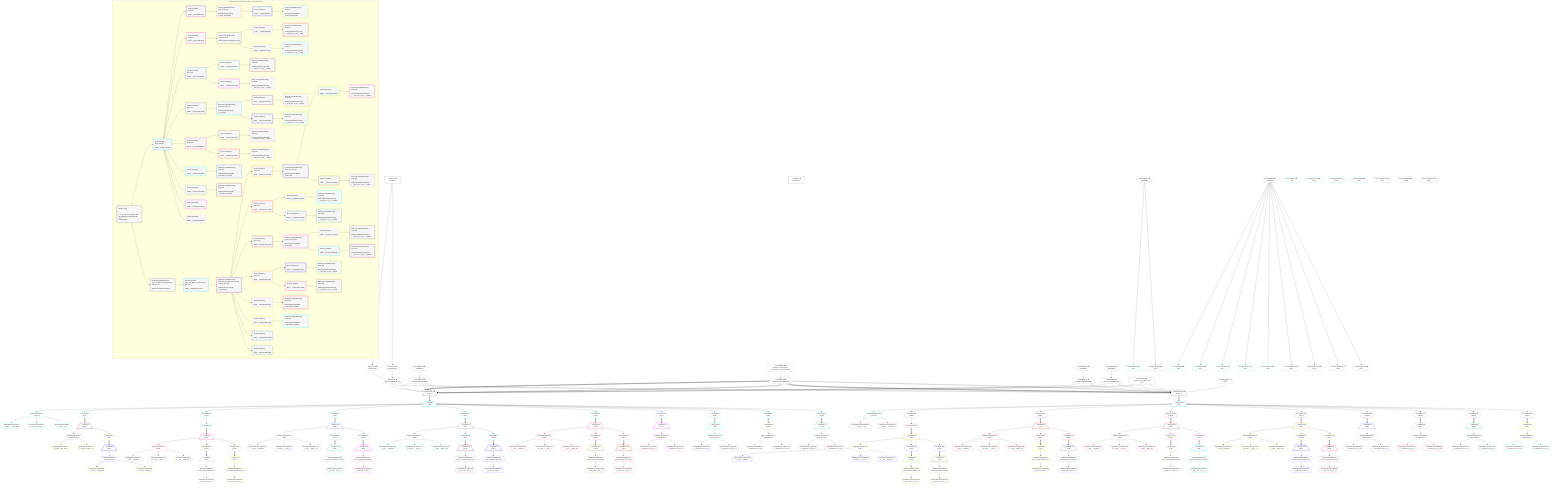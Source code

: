 %%{init: {'themeVariables': { 'fontSize': '12px'}}}%%
graph TD
    classDef path fill:#eee,stroke:#000,color:#000
    classDef plan fill:#fff,stroke-width:1px,color:#000
    classDef itemplan fill:#fff,stroke-width:2px,color:#000
    classDef unbatchedplan fill:#dff,stroke-width:1px,color:#000
    classDef sideeffectplan fill:#fcc,stroke-width:2px,color:#000
    classDef bucket fill:#f6f6f6,color:#000,stroke-width:2px,text-align:left


    %% plan dependencies
    PgSelect10[["PgSelect[10∈0] ➊<br />ᐸpersonᐳ"]]:::plan
    Object13{{"Object[13∈0] ➊<br />ᐸ{pgSettings,withPgClient}ᐳ"}}:::plan
    Lambda549{{"Lambda[549∈0] ➊<br />ᐸcalculateLimitAndOffsetSQLᐳ"}}:::plan
    Lambda558{{"Lambda[558∈0] ➊<br />ᐸcalculateLimitAndOffsetSQLᐳ"}}:::plan
    Lambda585{{"Lambda[585∈0] ➊<br />ᐸcalculateLimitAndOffsetSQLᐳ"}}:::plan
    Lambda613{{"Lambda[613∈0] ➊<br />ᐸcalculateLimitAndOffsetSQLᐳ"}}:::plan
    Constant870{{"Constant[870∈0] ➊<br />ᐸ'Large bet on myself in round one.'ᐳ"}}:::plan
    Object13 & Lambda549 & Lambda558 & Lambda585 & Lambda613 & Constant870 & Lambda558 & Constant870 & Lambda558 & Lambda558 & Lambda558 & Lambda558 & Lambda558 & Lambda558 --> PgSelect10
    Access11{{"Access[11∈0] ➊<br />ᐸ2.pgSettingsᐳ"}}:::plan
    Access12{{"Access[12∈0] ➊<br />ᐸ2.withPgClientᐳ"}}:::plan
    Access11 & Access12 --> Object13
    __Value2["__Value[2∈0] ➊<br />ᐸcontextᐳ"]:::plan
    __Value2 --> Access11
    __Value2 --> Access12
    Constant881{{"Constant[881∈0] ➊<br />ᐸ[HIDDEN]ᐳ"}}:::plan
    Constant881 --> Lambda549
    Constant882{{"Constant[882∈0] ➊<br />ᐸ[Object: null prototype] {   cursorLower: null,   cursorUppeᐳ"}}:::plan
    Constant882 --> Lambda558
    Constant883{{"Constant[883∈0] ➊<br />ᐸ[HIDDEN]ᐳ"}}:::plan
    Constant883 --> Lambda585
    Constant884{{"Constant[884∈0] ➊<br />ᐸ[HIDDEN]ᐳ"}}:::plan
    Constant884 --> Lambda613
    __Value4["__Value[4∈0] ➊<br />ᐸrootValueᐳ"]:::plan
    Connection300{{"Connection[300∈0] ➊<br />ᐸ298ᐳ"}}:::plan
    Constant544{{"Constant[544∈0] ➊<br />ᐸ[HIDDEN]ᐳ"}}:::plan
    Constant581{{"Constant[581∈0] ➊<br />ᐸ[HIDDEN]ᐳ"}}:::plan
    __Item14[/"__Item[14∈1]<br />ᐸ10ᐳ"\]:::itemplan
    PgSelect10 ==> __Item14
    PgSelectSingle15{{"PgSelectSingle[15∈1]<br />ᐸpersonᐳ"}}:::plan
    __Item14 --> PgSelectSingle15
    PgClassExpression16{{"PgClassExpression[16∈1]<br />ᐸ__person__...full_name”ᐳ"}}:::plan
    PgSelectSingle15 --> PgClassExpression16
    PgClassExpression18{{"PgClassExpression[18∈1]<br />ᐸ”c”.”perso..._person__)ᐳ"}}:::plan
    PgSelectSingle15 --> PgClassExpression18
    Connection48{{"Connection[48∈1] ➊<br />ᐸ44ᐳ"}}:::plan
    Constant544 --> Connection48
    PgClassExpression55{{"PgClassExpression[55∈1]<br />ᐸ__person__.”id”ᐳ"}}:::plan
    PgSelectSingle15 --> PgClassExpression55
    Connection66{{"Connection[66∈1] ➊<br />ᐸ64ᐳ"}}:::plan
    Constant581 --> Connection66
    Connection86{{"Connection[86∈1] ➊<br />ᐸ82ᐳ"}}:::plan
    Constant544 --> Connection86
    Connection125{{"Connection[125∈1] ➊<br />ᐸ121ᐳ"}}:::plan
    Constant544 --> Connection125
    Connection177{{"Connection[177∈1] ➊<br />ᐸ173ᐳ"}}:::plan
    Constant544 --> Connection177
    Connection223{{"Connection[223∈1] ➊<br />ᐸ219ᐳ"}}:::plan
    Constant544 --> Connection223
    Access559{{"Access[559∈1]<br />ᐸ14.1ᐳ"}}:::plan
    __Item14 --> Access559
    Access586{{"Access[586∈1]<br />ᐸ14.3ᐳ"}}:::plan
    __Item14 --> Access586
    Reverse587{{"Reverse[587∈1]"}}:::plan
    Access586 --> Reverse587
    Access614{{"Access[614∈1]<br />ᐸ14.4ᐳ"}}:::plan
    __Item14 --> Access614
    Access641{{"Access[641∈1]<br />ᐸ14.5ᐳ"}}:::plan
    __Item14 --> Access641
    Access668{{"Access[668∈1]<br />ᐸ14.6ᐳ"}}:::plan
    __Item14 --> Access668
    Access677{{"Access[677∈1]<br />ᐸ14.7ᐳ"}}:::plan
    __Item14 --> Access677
    Access686{{"Access[686∈1]<br />ᐸ14.8ᐳ"}}:::plan
    __Item14 --> Access686
    Access695{{"Access[695∈1]<br />ᐸ14.9ᐳ"}}:::plan
    __Item14 --> Access695
    Access704{{"Access[704∈1]<br />ᐸ14.10ᐳ"}}:::plan
    __Item14 --> Access704
    Connection30{{"Connection[30∈1] ➊<br />ᐸ26ᐳ"}}:::plan
    Connection157{{"Connection[157∈1] ➊<br />ᐸ155ᐳ"}}:::plan
    Connection248{{"Connection[248∈1] ➊<br />ᐸ246ᐳ"}}:::plan
    Connection264{{"Connection[264∈1] ➊<br />ᐸ262ᐳ"}}:::plan
    __Item32[/"__Item[32∈2]<br />ᐸ559ᐳ"\]:::itemplan
    Access559 ==> __Item32
    PgSelectSingle33{{"PgSelectSingle[33∈2]<br />ᐸperson_friendsᐳ"}}:::plan
    __Item32 --> PgSelectSingle33
    PgClassExpression34{{"PgClassExpression[34∈3]<br />ᐸ__person_f...full_name”ᐳ"}}:::plan
    PgSelectSingle33 --> PgClassExpression34
    PgClassExpression36{{"PgClassExpression[36∈3]<br />ᐸ”c”.”perso...friends__)ᐳ"}}:::plan
    PgSelectSingle33 --> PgClassExpression36
    Access550{{"Access[550∈3]<br />ᐸ32.1ᐳ"}}:::plan
    __Item32 --> Access550
    __Item50[/"__Item[50∈4]<br />ᐸ550ᐳ"\]:::itemplan
    Access550 ==> __Item50
    PgSelectSingle51{{"PgSelectSingle[51∈4]<br />ᐸperson_friendsᐳ"}}:::plan
    __Item50 --> PgSelectSingle51
    PgClassExpression52{{"PgClassExpression[52∈5]<br />ᐸ__person_f...full_name”ᐳ"}}:::plan
    PgSelectSingle51 --> PgClassExpression52
    PgClassExpression54{{"PgClassExpression[54∈5]<br />ᐸ”c”.”perso...friends__)ᐳ"}}:::plan
    PgSelectSingle51 --> PgClassExpression54
    __Item68[/"__Item[68∈6]<br />ᐸ587ᐳ"\]:::itemplan
    Reverse587 ==> __Item68
    PgSelectSingle69{{"PgSelectSingle[69∈6]<br />ᐸpostᐳ"}}:::plan
    __Item68 --> PgSelectSingle69
    PgClassExpression70{{"PgClassExpression[70∈7]<br />ᐸ__post__.”headline”ᐳ"}}:::plan
    PgSelectSingle69 --> PgClassExpression70
    PgClassExpression74{{"PgClassExpression[74∈7]<br />ᐸ”a”.”post_...(__post__)ᐳ"}}:::plan
    PgSelectSingle69 --> PgClassExpression74
    PgClassExpression75{{"PgClassExpression[75∈7]<br />ᐸ__post__.”author_id”ᐳ"}}:::plan
    PgSelectSingle69 --> PgClassExpression75
    Access568{{"Access[568∈7]<br />ᐸ68.1ᐳ"}}:::plan
    __Item68 --> Access568
    Access577{{"Access[577∈7]<br />ᐸ68.2ᐳ"}}:::plan
    __Item68 --> Access577
    __Item88[/"__Item[88∈8]<br />ᐸ568ᐳ"\]:::itemplan
    Access568 ==> __Item88
    PgSelectSingle89{{"PgSelectSingle[89∈8]<br />ᐸpost_computed_interval_setᐳ"}}:::plan
    __Item88 --> PgSelectSingle89
    PgClassExpression90{{"PgClassExpression[90∈8]<br />ᐸ__post_com...al_set__.vᐳ"}}:::plan
    PgSelectSingle89 --> PgClassExpression90
    __Item97[/"__Item[97∈10]<br />ᐸ577ᐳ"\]:::itemplan
    Access577 ==> __Item97
    PgSelectSingle98{{"PgSelectSingle[98∈10]<br />ᐸpost_computed_interval_setᐳ"}}:::plan
    __Item97 --> PgSelectSingle98
    PgClassExpression99{{"PgClassExpression[99∈10]<br />ᐸ__post_com...al_set__.vᐳ"}}:::plan
    PgSelectSingle98 --> PgClassExpression99
    __Item107[/"__Item[107∈12]<br />ᐸ614ᐳ"\]:::itemplan
    Access614 ==> __Item107
    PgSelectSingle108{{"PgSelectSingle[108∈12]<br />ᐸpostᐳ"}}:::plan
    __Item107 --> PgSelectSingle108
    PgClassExpression109{{"PgClassExpression[109∈12]<br />ᐸ__post__.”headline”ᐳ"}}:::plan
    PgSelectSingle108 --> PgClassExpression109
    PgClassExpression113{{"PgClassExpression[113∈12]<br />ᐸ”a”.”post_...(__post__)ᐳ"}}:::plan
    PgSelectSingle108 --> PgClassExpression113
    PgClassExpression114{{"PgClassExpression[114∈12]<br />ᐸ__post__.”author_id”ᐳ"}}:::plan
    PgSelectSingle108 --> PgClassExpression114
    Access596{{"Access[596∈12]<br />ᐸ107.1ᐳ"}}:::plan
    __Item107 --> Access596
    Access605{{"Access[605∈12]<br />ᐸ107.2ᐳ"}}:::plan
    __Item107 --> Access605
    __Item127[/"__Item[127∈13]<br />ᐸ596ᐳ"\]:::itemplan
    Access596 ==> __Item127
    PgSelectSingle128{{"PgSelectSingle[128∈13]<br />ᐸpost_computed_interval_setᐳ"}}:::plan
    __Item127 --> PgSelectSingle128
    PgClassExpression129{{"PgClassExpression[129∈13]<br />ᐸ__post_com...al_set__.vᐳ"}}:::plan
    PgSelectSingle128 --> PgClassExpression129
    __Item136[/"__Item[136∈15]<br />ᐸ605ᐳ"\]:::itemplan
    Access605 ==> __Item136
    PgSelectSingle137{{"PgSelectSingle[137∈15]<br />ᐸpost_computed_interval_setᐳ"}}:::plan
    __Item136 --> PgSelectSingle137
    PgClassExpression138{{"PgClassExpression[138∈15]<br />ᐸ__post_com...al_set__.vᐳ"}}:::plan
    PgSelectSingle137 --> PgClassExpression138
    __Item159[/"__Item[159∈17]<br />ᐸ641ᐳ"\]:::itemplan
    Access641 ==> __Item159
    PgSelectSingle160{{"PgSelectSingle[160∈17]<br />ᐸpostᐳ"}}:::plan
    __Item159 --> PgSelectSingle160
    PgClassExpression161{{"PgClassExpression[161∈18]<br />ᐸ__post__.”headline”ᐳ"}}:::plan
    PgSelectSingle160 --> PgClassExpression161
    PgClassExpression165{{"PgClassExpression[165∈18]<br />ᐸ”a”.”post_...(__post__)ᐳ"}}:::plan
    PgSelectSingle160 --> PgClassExpression165
    PgClassExpression166{{"PgClassExpression[166∈18]<br />ᐸ__post__.”author_id”ᐳ"}}:::plan
    PgSelectSingle160 --> PgClassExpression166
    Access623{{"Access[623∈18]<br />ᐸ159.1ᐳ"}}:::plan
    __Item159 --> Access623
    Access632{{"Access[632∈18]<br />ᐸ159.2ᐳ"}}:::plan
    __Item159 --> Access632
    __Item179[/"__Item[179∈19]<br />ᐸ623ᐳ"\]:::itemplan
    Access623 ==> __Item179
    PgSelectSingle180{{"PgSelectSingle[180∈19]<br />ᐸpost_computed_interval_setᐳ"}}:::plan
    __Item179 --> PgSelectSingle180
    PgClassExpression181{{"PgClassExpression[181∈19]<br />ᐸ__post_com...al_set__.vᐳ"}}:::plan
    PgSelectSingle180 --> PgClassExpression181
    __Item188[/"__Item[188∈21]<br />ᐸ632ᐳ"\]:::itemplan
    Access632 ==> __Item188
    PgSelectSingle189{{"PgSelectSingle[189∈21]<br />ᐸpost_computed_interval_setᐳ"}}:::plan
    __Item188 --> PgSelectSingle189
    PgClassExpression190{{"PgClassExpression[190∈21]<br />ᐸ__post_com...al_set__.vᐳ"}}:::plan
    PgSelectSingle189 --> PgClassExpression190
    __Item205[/"__Item[205∈23]<br />ᐸ668ᐳ"\]:::itemplan
    Access668 ==> __Item205
    PgSelectSingle206{{"PgSelectSingle[206∈23]<br />ᐸpostᐳ"}}:::plan
    __Item205 --> PgSelectSingle206
    PgClassExpression207{{"PgClassExpression[207∈23]<br />ᐸ__post__.”headline”ᐳ"}}:::plan
    PgSelectSingle206 --> PgClassExpression207
    PgClassExpression211{{"PgClassExpression[211∈23]<br />ᐸ”a”.”post_...(__post__)ᐳ"}}:::plan
    PgSelectSingle206 --> PgClassExpression211
    PgClassExpression212{{"PgClassExpression[212∈23]<br />ᐸ__post__.”author_id”ᐳ"}}:::plan
    PgSelectSingle206 --> PgClassExpression212
    Access650{{"Access[650∈23]<br />ᐸ205.1ᐳ"}}:::plan
    __Item205 --> Access650
    Access659{{"Access[659∈23]<br />ᐸ205.2ᐳ"}}:::plan
    __Item205 --> Access659
    __Item225[/"__Item[225∈24]<br />ᐸ650ᐳ"\]:::itemplan
    Access650 ==> __Item225
    PgSelectSingle226{{"PgSelectSingle[226∈24]<br />ᐸpost_computed_interval_setᐳ"}}:::plan
    __Item225 --> PgSelectSingle226
    PgClassExpression227{{"PgClassExpression[227∈24]<br />ᐸ__post_com...al_set__.vᐳ"}}:::plan
    PgSelectSingle226 --> PgClassExpression227
    __Item234[/"__Item[234∈26]<br />ᐸ659ᐳ"\]:::itemplan
    Access659 ==> __Item234
    PgSelectSingle235{{"PgSelectSingle[235∈26]<br />ᐸpost_computed_interval_setᐳ"}}:::plan
    __Item234 --> PgSelectSingle235
    PgClassExpression236{{"PgClassExpression[236∈26]<br />ᐸ__post_com...al_set__.vᐳ"}}:::plan
    PgSelectSingle235 --> PgClassExpression236
    __Item250[/"__Item[250∈28]<br />ᐸ686ᐳ"\]:::itemplan
    Access686 ==> __Item250
    PgSelectSingle251{{"PgSelectSingle[251∈28]<br />ᐸcompound_keyᐳ"}}:::plan
    __Item250 --> PgSelectSingle251
    PgClassExpression252{{"PgClassExpression[252∈29]<br />ᐸ__compound...rson_id_1”ᐳ"}}:::plan
    PgSelectSingle251 --> PgClassExpression252
    PgClassExpression253{{"PgClassExpression[253∈29]<br />ᐸ__compound...rson_id_2”ᐳ"}}:::plan
    PgSelectSingle251 --> PgClassExpression253
    __Item266[/"__Item[266∈30]<br />ᐸ704ᐳ"\]:::itemplan
    Access704 ==> __Item266
    PgSelectSingle267{{"PgSelectSingle[267∈30]<br />ᐸcompound_keyᐳ"}}:::plan
    __Item266 --> PgSelectSingle267
    PgClassExpression268{{"PgClassExpression[268∈31]<br />ᐸ__compound...rson_id_1”ᐳ"}}:::plan
    PgSelectSingle267 --> PgClassExpression268
    PgClassExpression269{{"PgClassExpression[269∈31]<br />ᐸ__compound...rson_id_2”ᐳ"}}:::plan
    PgSelectSingle267 --> PgClassExpression269
    __Item276[/"__Item[276∈32]<br />ᐸ677ᐳ"\]:::itemplan
    Access677 ==> __Item276
    PgSelectSingle277{{"PgSelectSingle[277∈32]<br />ᐸcompound_keyᐳ"}}:::plan
    __Item276 --> PgSelectSingle277
    PgClassExpression278{{"PgClassExpression[278∈32]<br />ᐸ__compound...rson_id_1”ᐳ"}}:::plan
    PgSelectSingle277 --> PgClassExpression278
    PgClassExpression279{{"PgClassExpression[279∈32]<br />ᐸ__compound...rson_id_2”ᐳ"}}:::plan
    PgSelectSingle277 --> PgClassExpression279
    __Item286[/"__Item[286∈33]<br />ᐸ695ᐳ"\]:::itemplan
    Access695 ==> __Item286
    PgSelectSingle287{{"PgSelectSingle[287∈33]<br />ᐸcompound_keyᐳ"}}:::plan
    __Item286 --> PgSelectSingle287
    PgClassExpression288{{"PgClassExpression[288∈33]<br />ᐸ__compound...rson_id_1”ᐳ"}}:::plan
    PgSelectSingle287 --> PgClassExpression288
    PgClassExpression289{{"PgClassExpression[289∈33]<br />ᐸ__compound...rson_id_2”ᐳ"}}:::plan
    PgSelectSingle287 --> PgClassExpression289
    PgSelect301[["PgSelect[301∈34] ➊<br />ᐸpersonᐳ"]]:::plan
    Object13 & Connection300 & Lambda549 & Lambda585 & Lambda613 & Constant870 & Lambda558 & Constant870 & Lambda558 & Lambda558 & Lambda558 & Lambda558 & Lambda558 & Lambda558 --> PgSelect301
    Connection318{{"Connection[318∈34] ➊<br />ᐸ314ᐳ"}}:::plan
    Constant581 --> Connection318
    Connection338{{"Connection[338∈34] ➊<br />ᐸ334ᐳ"}}:::plan
    Constant544 --> Connection338
    Connection377{{"Connection[377∈34] ➊<br />ᐸ373ᐳ"}}:::plan
    Constant544 --> Connection377
    Connection429{{"Connection[429∈34] ➊<br />ᐸ425ᐳ"}}:::plan
    Constant544 --> Connection429
    Connection475{{"Connection[475∈34] ➊<br />ᐸ471ᐳ"}}:::plan
    Constant544 --> Connection475
    Connection409{{"Connection[409∈34] ➊<br />ᐸ407ᐳ"}}:::plan
    Connection500{{"Connection[500∈34] ➊<br />ᐸ498ᐳ"}}:::plan
    Connection516{{"Connection[516∈34] ➊<br />ᐸ514ᐳ"}}:::plan
    __Item302[/"__Item[302∈35]<br />ᐸ301ᐳ"\]:::itemplan
    PgSelect301 ==> __Item302
    PgSelectSingle303{{"PgSelectSingle[303∈35]<br />ᐸpersonᐳ"}}:::plan
    __Item302 --> PgSelectSingle303
    PgClassExpression304{{"PgClassExpression[304∈36]<br />ᐸ__person__.”id”ᐳ"}}:::plan
    PgSelectSingle303 --> PgClassExpression304
    PgClassExpression305{{"PgClassExpression[305∈36]<br />ᐸ__person__...full_name”ᐳ"}}:::plan
    PgSelectSingle303 --> PgClassExpression305
    Access739{{"Access[739∈36]<br />ᐸ302.0ᐳ"}}:::plan
    __Item302 --> Access739
    Reverse740{{"Reverse[740∈36]"}}:::plan
    Access739 --> Reverse740
    Access767{{"Access[767∈36]<br />ᐸ302.1ᐳ"}}:::plan
    __Item302 --> Access767
    Access794{{"Access[794∈36]<br />ᐸ302.2ᐳ"}}:::plan
    __Item302 --> Access794
    Access821{{"Access[821∈36]<br />ᐸ302.3ᐳ"}}:::plan
    __Item302 --> Access821
    Access830{{"Access[830∈36]<br />ᐸ302.4ᐳ"}}:::plan
    __Item302 --> Access830
    Access839{{"Access[839∈36]<br />ᐸ302.5ᐳ"}}:::plan
    __Item302 --> Access839
    Access848{{"Access[848∈36]<br />ᐸ302.6ᐳ"}}:::plan
    __Item302 --> Access848
    Access857{{"Access[857∈36]<br />ᐸ302.7ᐳ"}}:::plan
    __Item302 --> Access857
    __Item320[/"__Item[320∈37]<br />ᐸ740ᐳ"\]:::itemplan
    Reverse740 ==> __Item320
    PgSelectSingle321{{"PgSelectSingle[321∈37]<br />ᐸpostᐳ"}}:::plan
    __Item320 --> PgSelectSingle321
    PgClassExpression322{{"PgClassExpression[322∈38]<br />ᐸ__post__.”headline”ᐳ"}}:::plan
    PgSelectSingle321 --> PgClassExpression322
    PgClassExpression326{{"PgClassExpression[326∈38]<br />ᐸ”a”.”post_...(__post__)ᐳ"}}:::plan
    PgSelectSingle321 --> PgClassExpression326
    PgClassExpression327{{"PgClassExpression[327∈38]<br />ᐸ__post__.”author_id”ᐳ"}}:::plan
    PgSelectSingle321 --> PgClassExpression327
    Access721{{"Access[721∈38]<br />ᐸ320.1ᐳ"}}:::plan
    __Item320 --> Access721
    Access730{{"Access[730∈38]<br />ᐸ320.2ᐳ"}}:::plan
    __Item320 --> Access730
    __Item340[/"__Item[340∈39]<br />ᐸ721ᐳ"\]:::itemplan
    Access721 ==> __Item340
    PgSelectSingle341{{"PgSelectSingle[341∈39]<br />ᐸpost_computed_interval_setᐳ"}}:::plan
    __Item340 --> PgSelectSingle341
    PgClassExpression342{{"PgClassExpression[342∈39]<br />ᐸ__post_com...al_set__.vᐳ"}}:::plan
    PgSelectSingle341 --> PgClassExpression342
    __Item349[/"__Item[349∈41]<br />ᐸ730ᐳ"\]:::itemplan
    Access730 ==> __Item349
    PgSelectSingle350{{"PgSelectSingle[350∈41]<br />ᐸpost_computed_interval_setᐳ"}}:::plan
    __Item349 --> PgSelectSingle350
    PgClassExpression351{{"PgClassExpression[351∈41]<br />ᐸ__post_com...al_set__.vᐳ"}}:::plan
    PgSelectSingle350 --> PgClassExpression351
    __Item359[/"__Item[359∈43]<br />ᐸ767ᐳ"\]:::itemplan
    Access767 ==> __Item359
    PgSelectSingle360{{"PgSelectSingle[360∈43]<br />ᐸpostᐳ"}}:::plan
    __Item359 --> PgSelectSingle360
    PgClassExpression361{{"PgClassExpression[361∈43]<br />ᐸ__post__.”headline”ᐳ"}}:::plan
    PgSelectSingle360 --> PgClassExpression361
    PgClassExpression365{{"PgClassExpression[365∈43]<br />ᐸ”a”.”post_...(__post__)ᐳ"}}:::plan
    PgSelectSingle360 --> PgClassExpression365
    PgClassExpression366{{"PgClassExpression[366∈43]<br />ᐸ__post__.”author_id”ᐳ"}}:::plan
    PgSelectSingle360 --> PgClassExpression366
    Access749{{"Access[749∈43]<br />ᐸ359.1ᐳ"}}:::plan
    __Item359 --> Access749
    Access758{{"Access[758∈43]<br />ᐸ359.2ᐳ"}}:::plan
    __Item359 --> Access758
    __Item379[/"__Item[379∈44]<br />ᐸ749ᐳ"\]:::itemplan
    Access749 ==> __Item379
    PgSelectSingle380{{"PgSelectSingle[380∈44]<br />ᐸpost_computed_interval_setᐳ"}}:::plan
    __Item379 --> PgSelectSingle380
    PgClassExpression381{{"PgClassExpression[381∈44]<br />ᐸ__post_com...al_set__.vᐳ"}}:::plan
    PgSelectSingle380 --> PgClassExpression381
    __Item388[/"__Item[388∈46]<br />ᐸ758ᐳ"\]:::itemplan
    Access758 ==> __Item388
    PgSelectSingle389{{"PgSelectSingle[389∈46]<br />ᐸpost_computed_interval_setᐳ"}}:::plan
    __Item388 --> PgSelectSingle389
    PgClassExpression390{{"PgClassExpression[390∈46]<br />ᐸ__post_com...al_set__.vᐳ"}}:::plan
    PgSelectSingle389 --> PgClassExpression390
    __Item411[/"__Item[411∈48]<br />ᐸ794ᐳ"\]:::itemplan
    Access794 ==> __Item411
    PgSelectSingle412{{"PgSelectSingle[412∈48]<br />ᐸpostᐳ"}}:::plan
    __Item411 --> PgSelectSingle412
    PgClassExpression413{{"PgClassExpression[413∈49]<br />ᐸ__post__.”headline”ᐳ"}}:::plan
    PgSelectSingle412 --> PgClassExpression413
    PgClassExpression417{{"PgClassExpression[417∈49]<br />ᐸ”a”.”post_...(__post__)ᐳ"}}:::plan
    PgSelectSingle412 --> PgClassExpression417
    PgClassExpression418{{"PgClassExpression[418∈49]<br />ᐸ__post__.”author_id”ᐳ"}}:::plan
    PgSelectSingle412 --> PgClassExpression418
    Access776{{"Access[776∈49]<br />ᐸ411.1ᐳ"}}:::plan
    __Item411 --> Access776
    Access785{{"Access[785∈49]<br />ᐸ411.2ᐳ"}}:::plan
    __Item411 --> Access785
    __Item431[/"__Item[431∈50]<br />ᐸ776ᐳ"\]:::itemplan
    Access776 ==> __Item431
    PgSelectSingle432{{"PgSelectSingle[432∈50]<br />ᐸpost_computed_interval_setᐳ"}}:::plan
    __Item431 --> PgSelectSingle432
    PgClassExpression433{{"PgClassExpression[433∈50]<br />ᐸ__post_com...al_set__.vᐳ"}}:::plan
    PgSelectSingle432 --> PgClassExpression433
    __Item440[/"__Item[440∈52]<br />ᐸ785ᐳ"\]:::itemplan
    Access785 ==> __Item440
    PgSelectSingle441{{"PgSelectSingle[441∈52]<br />ᐸpost_computed_interval_setᐳ"}}:::plan
    __Item440 --> PgSelectSingle441
    PgClassExpression442{{"PgClassExpression[442∈52]<br />ᐸ__post_com...al_set__.vᐳ"}}:::plan
    PgSelectSingle441 --> PgClassExpression442
    __Item457[/"__Item[457∈54]<br />ᐸ821ᐳ"\]:::itemplan
    Access821 ==> __Item457
    PgSelectSingle458{{"PgSelectSingle[458∈54]<br />ᐸpostᐳ"}}:::plan
    __Item457 --> PgSelectSingle458
    PgClassExpression459{{"PgClassExpression[459∈54]<br />ᐸ__post__.”headline”ᐳ"}}:::plan
    PgSelectSingle458 --> PgClassExpression459
    PgClassExpression463{{"PgClassExpression[463∈54]<br />ᐸ”a”.”post_...(__post__)ᐳ"}}:::plan
    PgSelectSingle458 --> PgClassExpression463
    PgClassExpression464{{"PgClassExpression[464∈54]<br />ᐸ__post__.”author_id”ᐳ"}}:::plan
    PgSelectSingle458 --> PgClassExpression464
    Access803{{"Access[803∈54]<br />ᐸ457.1ᐳ"}}:::plan
    __Item457 --> Access803
    Access812{{"Access[812∈54]<br />ᐸ457.2ᐳ"}}:::plan
    __Item457 --> Access812
    __Item477[/"__Item[477∈55]<br />ᐸ803ᐳ"\]:::itemplan
    Access803 ==> __Item477
    PgSelectSingle478{{"PgSelectSingle[478∈55]<br />ᐸpost_computed_interval_setᐳ"}}:::plan
    __Item477 --> PgSelectSingle478
    PgClassExpression479{{"PgClassExpression[479∈55]<br />ᐸ__post_com...al_set__.vᐳ"}}:::plan
    PgSelectSingle478 --> PgClassExpression479
    __Item486[/"__Item[486∈57]<br />ᐸ812ᐳ"\]:::itemplan
    Access812 ==> __Item486
    PgSelectSingle487{{"PgSelectSingle[487∈57]<br />ᐸpost_computed_interval_setᐳ"}}:::plan
    __Item486 --> PgSelectSingle487
    PgClassExpression488{{"PgClassExpression[488∈57]<br />ᐸ__post_com...al_set__.vᐳ"}}:::plan
    PgSelectSingle487 --> PgClassExpression488
    __Item502[/"__Item[502∈59]<br />ᐸ839ᐳ"\]:::itemplan
    Access839 ==> __Item502
    PgSelectSingle503{{"PgSelectSingle[503∈59]<br />ᐸcompound_keyᐳ"}}:::plan
    __Item502 --> PgSelectSingle503
    PgClassExpression504{{"PgClassExpression[504∈60]<br />ᐸ__compound...rson_id_1”ᐳ"}}:::plan
    PgSelectSingle503 --> PgClassExpression504
    PgClassExpression505{{"PgClassExpression[505∈60]<br />ᐸ__compound...rson_id_2”ᐳ"}}:::plan
    PgSelectSingle503 --> PgClassExpression505
    __Item518[/"__Item[518∈61]<br />ᐸ857ᐳ"\]:::itemplan
    Access857 ==> __Item518
    PgSelectSingle519{{"PgSelectSingle[519∈61]<br />ᐸcompound_keyᐳ"}}:::plan
    __Item518 --> PgSelectSingle519
    PgClassExpression520{{"PgClassExpression[520∈62]<br />ᐸ__compound...rson_id_1”ᐳ"}}:::plan
    PgSelectSingle519 --> PgClassExpression520
    PgClassExpression521{{"PgClassExpression[521∈62]<br />ᐸ__compound...rson_id_2”ᐳ"}}:::plan
    PgSelectSingle519 --> PgClassExpression521
    __Item528[/"__Item[528∈63]<br />ᐸ830ᐳ"\]:::itemplan
    Access830 ==> __Item528
    PgSelectSingle529{{"PgSelectSingle[529∈63]<br />ᐸcompound_keyᐳ"}}:::plan
    __Item528 --> PgSelectSingle529
    PgClassExpression530{{"PgClassExpression[530∈63]<br />ᐸ__compound...rson_id_1”ᐳ"}}:::plan
    PgSelectSingle529 --> PgClassExpression530
    PgClassExpression531{{"PgClassExpression[531∈63]<br />ᐸ__compound...rson_id_2”ᐳ"}}:::plan
    PgSelectSingle529 --> PgClassExpression531
    __Item538[/"__Item[538∈64]<br />ᐸ848ᐳ"\]:::itemplan
    Access848 ==> __Item538
    PgSelectSingle539{{"PgSelectSingle[539∈64]<br />ᐸcompound_keyᐳ"}}:::plan
    __Item538 --> PgSelectSingle539
    PgClassExpression540{{"PgClassExpression[540∈64]<br />ᐸ__compound...rson_id_1”ᐳ"}}:::plan
    PgSelectSingle539 --> PgClassExpression540
    PgClassExpression541{{"PgClassExpression[541∈64]<br />ᐸ__compound...rson_id_2”ᐳ"}}:::plan
    PgSelectSingle539 --> PgClassExpression541

    %% define steps

    subgraph "Buckets for queries/v4/simple-procedure-computed-fields"
    Bucket0("Bucket 0 (root)<br /><br />1: <br />ᐳ: 11, 12, 300, 544, 581, 870, 881, 882, 883, 884, 13, 549, 558, 585, 613<br />2: PgSelect[10]"):::bucket
    classDef bucket0 stroke:#696969
    class Bucket0,__Value2,__Value4,PgSelect10,Access11,Access12,Object13,Connection300,Constant544,Lambda549,Lambda558,Constant581,Lambda585,Lambda613,Constant870,Constant881,Constant882,Constant883,Constant884 bucket0
    Bucket1("Bucket 1 (listItem)<br />Deps: 544, 581<br /><br />ROOT __Item{1}ᐸ10ᐳ[14]"):::bucket
    classDef bucket1 stroke:#00bfff
    class Bucket1,__Item14,PgSelectSingle15,PgClassExpression16,PgClassExpression18,Connection30,Connection48,PgClassExpression55,Connection66,Connection86,Connection125,Connection157,Connection177,Connection223,Connection248,Connection264,Access559,Access586,Reverse587,Access614,Access641,Access668,Access677,Access686,Access695,Access704 bucket1
    Bucket2("Bucket 2 (listItem)<br />Deps: 48<br /><br />ROOT __Item{2}ᐸ559ᐳ[32]"):::bucket
    classDef bucket2 stroke:#7f007f
    class Bucket2,__Item32,PgSelectSingle33 bucket2
    Bucket3("Bucket 3 (nullableBoundary)<br />Deps: 33, 32, 48<br /><br />ROOT PgSelectSingle{2}ᐸperson_friendsᐳ[33]"):::bucket
    classDef bucket3 stroke:#ffa500
    class Bucket3,PgClassExpression34,PgClassExpression36,Access550 bucket3
    Bucket4("Bucket 4 (listItem)<br /><br />ROOT __Item{4}ᐸ550ᐳ[50]"):::bucket
    classDef bucket4 stroke:#0000ff
    class Bucket4,__Item50,PgSelectSingle51 bucket4
    Bucket5("Bucket 5 (nullableBoundary)<br />Deps: 51<br /><br />ROOT PgSelectSingle{4}ᐸperson_friendsᐳ[51]"):::bucket
    classDef bucket5 stroke:#7fff00
    class Bucket5,PgClassExpression52,PgClassExpression54 bucket5
    Bucket6("Bucket 6 (listItem)<br />Deps: 86<br /><br />ROOT __Item{6}ᐸ587ᐳ[68]"):::bucket
    classDef bucket6 stroke:#ff1493
    class Bucket6,__Item68,PgSelectSingle69 bucket6
    Bucket7("Bucket 7 (nullableBoundary)<br />Deps: 69, 68, 86<br /><br />ROOT PgSelectSingle{6}ᐸpostᐳ[69]"):::bucket
    classDef bucket7 stroke:#808000
    class Bucket7,PgClassExpression70,PgClassExpression74,PgClassExpression75,Access568,Access577 bucket7
    Bucket8("Bucket 8 (listItem)<br /><br />ROOT __Item{8}ᐸ568ᐳ[88]"):::bucket
    classDef bucket8 stroke:#dda0dd
    class Bucket8,__Item88,PgSelectSingle89,PgClassExpression90 bucket8
    Bucket9("Bucket 9 (nullableBoundary)<br />Deps: 90<br /><br />ROOT PgClassExpression{8}ᐸ__post_com...al_set__.vᐳ[90]"):::bucket
    classDef bucket9 stroke:#ff0000
    class Bucket9 bucket9
    Bucket10("Bucket 10 (listItem)<br /><br />ROOT __Item{10}ᐸ577ᐳ[97]"):::bucket
    classDef bucket10 stroke:#ffff00
    class Bucket10,__Item97,PgSelectSingle98,PgClassExpression99 bucket10
    Bucket11("Bucket 11 (nullableBoundary)<br />Deps: 99<br /><br />ROOT PgClassExpression{10}ᐸ__post_com...al_set__.vᐳ[99]"):::bucket
    classDef bucket11 stroke:#00ffff
    class Bucket11 bucket11
    Bucket12("Bucket 12 (listItem)<br />Deps: 125<br /><br />ROOT __Item{12}ᐸ614ᐳ[107]"):::bucket
    classDef bucket12 stroke:#4169e1
    class Bucket12,__Item107,PgSelectSingle108,PgClassExpression109,PgClassExpression113,PgClassExpression114,Access596,Access605 bucket12
    Bucket13("Bucket 13 (listItem)<br /><br />ROOT __Item{13}ᐸ596ᐳ[127]"):::bucket
    classDef bucket13 stroke:#3cb371
    class Bucket13,__Item127,PgSelectSingle128,PgClassExpression129 bucket13
    Bucket14("Bucket 14 (nullableBoundary)<br />Deps: 129<br /><br />ROOT PgClassExpression{13}ᐸ__post_com...al_set__.vᐳ[129]"):::bucket
    classDef bucket14 stroke:#a52a2a
    class Bucket14 bucket14
    Bucket15("Bucket 15 (listItem)<br /><br />ROOT __Item{15}ᐸ605ᐳ[136]"):::bucket
    classDef bucket15 stroke:#ff00ff
    class Bucket15,__Item136,PgSelectSingle137,PgClassExpression138 bucket15
    Bucket16("Bucket 16 (nullableBoundary)<br />Deps: 138<br /><br />ROOT PgClassExpression{15}ᐸ__post_com...al_set__.vᐳ[138]"):::bucket
    classDef bucket16 stroke:#f5deb3
    class Bucket16 bucket16
    Bucket17("Bucket 17 (listItem)<br />Deps: 177<br /><br />ROOT __Item{17}ᐸ641ᐳ[159]"):::bucket
    classDef bucket17 stroke:#696969
    class Bucket17,__Item159,PgSelectSingle160 bucket17
    Bucket18("Bucket 18 (nullableBoundary)<br />Deps: 160, 159, 177<br /><br />ROOT PgSelectSingle{17}ᐸpostᐳ[160]"):::bucket
    classDef bucket18 stroke:#00bfff
    class Bucket18,PgClassExpression161,PgClassExpression165,PgClassExpression166,Access623,Access632 bucket18
    Bucket19("Bucket 19 (listItem)<br /><br />ROOT __Item{19}ᐸ623ᐳ[179]"):::bucket
    classDef bucket19 stroke:#7f007f
    class Bucket19,__Item179,PgSelectSingle180,PgClassExpression181 bucket19
    Bucket20("Bucket 20 (nullableBoundary)<br />Deps: 181<br /><br />ROOT PgClassExpression{19}ᐸ__post_com...al_set__.vᐳ[181]"):::bucket
    classDef bucket20 stroke:#ffa500
    class Bucket20 bucket20
    Bucket21("Bucket 21 (listItem)<br /><br />ROOT __Item{21}ᐸ632ᐳ[188]"):::bucket
    classDef bucket21 stroke:#0000ff
    class Bucket21,__Item188,PgSelectSingle189,PgClassExpression190 bucket21
    Bucket22("Bucket 22 (nullableBoundary)<br />Deps: 190<br /><br />ROOT PgClassExpression{21}ᐸ__post_com...al_set__.vᐳ[190]"):::bucket
    classDef bucket22 stroke:#7fff00
    class Bucket22 bucket22
    Bucket23("Bucket 23 (listItem)<br />Deps: 223<br /><br />ROOT __Item{23}ᐸ668ᐳ[205]"):::bucket
    classDef bucket23 stroke:#ff1493
    class Bucket23,__Item205,PgSelectSingle206,PgClassExpression207,PgClassExpression211,PgClassExpression212,Access650,Access659 bucket23
    Bucket24("Bucket 24 (listItem)<br /><br />ROOT __Item{24}ᐸ650ᐳ[225]"):::bucket
    classDef bucket24 stroke:#808000
    class Bucket24,__Item225,PgSelectSingle226,PgClassExpression227 bucket24
    Bucket25("Bucket 25 (nullableBoundary)<br />Deps: 227<br /><br />ROOT PgClassExpression{24}ᐸ__post_com...al_set__.vᐳ[227]"):::bucket
    classDef bucket25 stroke:#dda0dd
    class Bucket25 bucket25
    Bucket26("Bucket 26 (listItem)<br /><br />ROOT __Item{26}ᐸ659ᐳ[234]"):::bucket
    classDef bucket26 stroke:#ff0000
    class Bucket26,__Item234,PgSelectSingle235,PgClassExpression236 bucket26
    Bucket27("Bucket 27 (nullableBoundary)<br />Deps: 236<br /><br />ROOT PgClassExpression{26}ᐸ__post_com...al_set__.vᐳ[236]"):::bucket
    classDef bucket27 stroke:#ffff00
    class Bucket27 bucket27
    Bucket28("Bucket 28 (listItem)<br /><br />ROOT __Item{28}ᐸ686ᐳ[250]"):::bucket
    classDef bucket28 stroke:#00ffff
    class Bucket28,__Item250,PgSelectSingle251 bucket28
    Bucket29("Bucket 29 (nullableBoundary)<br />Deps: 251<br /><br />ROOT PgSelectSingle{28}ᐸcompound_keyᐳ[251]"):::bucket
    classDef bucket29 stroke:#4169e1
    class Bucket29,PgClassExpression252,PgClassExpression253 bucket29
    Bucket30("Bucket 30 (listItem)<br /><br />ROOT __Item{30}ᐸ704ᐳ[266]"):::bucket
    classDef bucket30 stroke:#3cb371
    class Bucket30,__Item266,PgSelectSingle267 bucket30
    Bucket31("Bucket 31 (nullableBoundary)<br />Deps: 267<br /><br />ROOT PgSelectSingle{30}ᐸcompound_keyᐳ[267]"):::bucket
    classDef bucket31 stroke:#a52a2a
    class Bucket31,PgClassExpression268,PgClassExpression269 bucket31
    Bucket32("Bucket 32 (listItem)<br /><br />ROOT __Item{32}ᐸ677ᐳ[276]"):::bucket
    classDef bucket32 stroke:#ff00ff
    class Bucket32,__Item276,PgSelectSingle277,PgClassExpression278,PgClassExpression279 bucket32
    Bucket33("Bucket 33 (listItem)<br /><br />ROOT __Item{33}ᐸ695ᐳ[286]"):::bucket
    classDef bucket33 stroke:#f5deb3
    class Bucket33,__Item286,PgSelectSingle287,PgClassExpression288,PgClassExpression289 bucket33
    Bucket34("Bucket 34 (nullableBoundary)<br />Deps: 13, 300, 549, 585, 613, 870, 558, 581, 544<br /><br />ROOT Connectionᐸ298ᐳ[300]"):::bucket
    classDef bucket34 stroke:#696969
    class Bucket34,PgSelect301,Connection318,Connection338,Connection377,Connection409,Connection429,Connection475,Connection500,Connection516 bucket34
    Bucket35("Bucket 35 (listItem)<br />Deps: 318, 338, 377, 409, 429, 475, 500, 516<br /><br />ROOT __Item{35}ᐸ301ᐳ[302]"):::bucket
    classDef bucket35 stroke:#00bfff
    class Bucket35,__Item302,PgSelectSingle303 bucket35
    Bucket36("Bucket 36 (nullableBoundary)<br />Deps: 303, 302, 318, 338, 377, 409, 429, 475, 500, 516<br /><br />ROOT PgSelectSingle{35}ᐸpersonᐳ[303]"):::bucket
    classDef bucket36 stroke:#7f007f
    class Bucket36,PgClassExpression304,PgClassExpression305,Access739,Reverse740,Access767,Access794,Access821,Access830,Access839,Access848,Access857 bucket36
    Bucket37("Bucket 37 (listItem)<br />Deps: 338<br /><br />ROOT __Item{37}ᐸ740ᐳ[320]"):::bucket
    classDef bucket37 stroke:#ffa500
    class Bucket37,__Item320,PgSelectSingle321 bucket37
    Bucket38("Bucket 38 (nullableBoundary)<br />Deps: 321, 320, 338<br /><br />ROOT PgSelectSingle{37}ᐸpostᐳ[321]"):::bucket
    classDef bucket38 stroke:#0000ff
    class Bucket38,PgClassExpression322,PgClassExpression326,PgClassExpression327,Access721,Access730 bucket38
    Bucket39("Bucket 39 (listItem)<br /><br />ROOT __Item{39}ᐸ721ᐳ[340]"):::bucket
    classDef bucket39 stroke:#7fff00
    class Bucket39,__Item340,PgSelectSingle341,PgClassExpression342 bucket39
    Bucket40("Bucket 40 (nullableBoundary)<br />Deps: 342<br /><br />ROOT PgClassExpression{39}ᐸ__post_com...al_set__.vᐳ[342]"):::bucket
    classDef bucket40 stroke:#ff1493
    class Bucket40 bucket40
    Bucket41("Bucket 41 (listItem)<br /><br />ROOT __Item{41}ᐸ730ᐳ[349]"):::bucket
    classDef bucket41 stroke:#808000
    class Bucket41,__Item349,PgSelectSingle350,PgClassExpression351 bucket41
    Bucket42("Bucket 42 (nullableBoundary)<br />Deps: 351<br /><br />ROOT PgClassExpression{41}ᐸ__post_com...al_set__.vᐳ[351]"):::bucket
    classDef bucket42 stroke:#dda0dd
    class Bucket42 bucket42
    Bucket43("Bucket 43 (listItem)<br />Deps: 377<br /><br />ROOT __Item{43}ᐸ767ᐳ[359]"):::bucket
    classDef bucket43 stroke:#ff0000
    class Bucket43,__Item359,PgSelectSingle360,PgClassExpression361,PgClassExpression365,PgClassExpression366,Access749,Access758 bucket43
    Bucket44("Bucket 44 (listItem)<br /><br />ROOT __Item{44}ᐸ749ᐳ[379]"):::bucket
    classDef bucket44 stroke:#ffff00
    class Bucket44,__Item379,PgSelectSingle380,PgClassExpression381 bucket44
    Bucket45("Bucket 45 (nullableBoundary)<br />Deps: 381<br /><br />ROOT PgClassExpression{44}ᐸ__post_com...al_set__.vᐳ[381]"):::bucket
    classDef bucket45 stroke:#00ffff
    class Bucket45 bucket45
    Bucket46("Bucket 46 (listItem)<br /><br />ROOT __Item{46}ᐸ758ᐳ[388]"):::bucket
    classDef bucket46 stroke:#4169e1
    class Bucket46,__Item388,PgSelectSingle389,PgClassExpression390 bucket46
    Bucket47("Bucket 47 (nullableBoundary)<br />Deps: 390<br /><br />ROOT PgClassExpression{46}ᐸ__post_com...al_set__.vᐳ[390]"):::bucket
    classDef bucket47 stroke:#3cb371
    class Bucket47 bucket47
    Bucket48("Bucket 48 (listItem)<br />Deps: 429<br /><br />ROOT __Item{48}ᐸ794ᐳ[411]"):::bucket
    classDef bucket48 stroke:#a52a2a
    class Bucket48,__Item411,PgSelectSingle412 bucket48
    Bucket49("Bucket 49 (nullableBoundary)<br />Deps: 412, 411, 429<br /><br />ROOT PgSelectSingle{48}ᐸpostᐳ[412]"):::bucket
    classDef bucket49 stroke:#ff00ff
    class Bucket49,PgClassExpression413,PgClassExpression417,PgClassExpression418,Access776,Access785 bucket49
    Bucket50("Bucket 50 (listItem)<br /><br />ROOT __Item{50}ᐸ776ᐳ[431]"):::bucket
    classDef bucket50 stroke:#f5deb3
    class Bucket50,__Item431,PgSelectSingle432,PgClassExpression433 bucket50
    Bucket51("Bucket 51 (nullableBoundary)<br />Deps: 433<br /><br />ROOT PgClassExpression{50}ᐸ__post_com...al_set__.vᐳ[433]"):::bucket
    classDef bucket51 stroke:#696969
    class Bucket51 bucket51
    Bucket52("Bucket 52 (listItem)<br /><br />ROOT __Item{52}ᐸ785ᐳ[440]"):::bucket
    classDef bucket52 stroke:#00bfff
    class Bucket52,__Item440,PgSelectSingle441,PgClassExpression442 bucket52
    Bucket53("Bucket 53 (nullableBoundary)<br />Deps: 442<br /><br />ROOT PgClassExpression{52}ᐸ__post_com...al_set__.vᐳ[442]"):::bucket
    classDef bucket53 stroke:#7f007f
    class Bucket53 bucket53
    Bucket54("Bucket 54 (listItem)<br />Deps: 475<br /><br />ROOT __Item{54}ᐸ821ᐳ[457]"):::bucket
    classDef bucket54 stroke:#ffa500
    class Bucket54,__Item457,PgSelectSingle458,PgClassExpression459,PgClassExpression463,PgClassExpression464,Access803,Access812 bucket54
    Bucket55("Bucket 55 (listItem)<br /><br />ROOT __Item{55}ᐸ803ᐳ[477]"):::bucket
    classDef bucket55 stroke:#0000ff
    class Bucket55,__Item477,PgSelectSingle478,PgClassExpression479 bucket55
    Bucket56("Bucket 56 (nullableBoundary)<br />Deps: 479<br /><br />ROOT PgClassExpression{55}ᐸ__post_com...al_set__.vᐳ[479]"):::bucket
    classDef bucket56 stroke:#7fff00
    class Bucket56 bucket56
    Bucket57("Bucket 57 (listItem)<br /><br />ROOT __Item{57}ᐸ812ᐳ[486]"):::bucket
    classDef bucket57 stroke:#ff1493
    class Bucket57,__Item486,PgSelectSingle487,PgClassExpression488 bucket57
    Bucket58("Bucket 58 (nullableBoundary)<br />Deps: 488<br /><br />ROOT PgClassExpression{57}ᐸ__post_com...al_set__.vᐳ[488]"):::bucket
    classDef bucket58 stroke:#808000
    class Bucket58 bucket58
    Bucket59("Bucket 59 (listItem)<br /><br />ROOT __Item{59}ᐸ839ᐳ[502]"):::bucket
    classDef bucket59 stroke:#dda0dd
    class Bucket59,__Item502,PgSelectSingle503 bucket59
    Bucket60("Bucket 60 (nullableBoundary)<br />Deps: 503<br /><br />ROOT PgSelectSingle{59}ᐸcompound_keyᐳ[503]"):::bucket
    classDef bucket60 stroke:#ff0000
    class Bucket60,PgClassExpression504,PgClassExpression505 bucket60
    Bucket61("Bucket 61 (listItem)<br /><br />ROOT __Item{61}ᐸ857ᐳ[518]"):::bucket
    classDef bucket61 stroke:#ffff00
    class Bucket61,__Item518,PgSelectSingle519 bucket61
    Bucket62("Bucket 62 (nullableBoundary)<br />Deps: 519<br /><br />ROOT PgSelectSingle{61}ᐸcompound_keyᐳ[519]"):::bucket
    classDef bucket62 stroke:#00ffff
    class Bucket62,PgClassExpression520,PgClassExpression521 bucket62
    Bucket63("Bucket 63 (listItem)<br /><br />ROOT __Item{63}ᐸ830ᐳ[528]"):::bucket
    classDef bucket63 stroke:#4169e1
    class Bucket63,__Item528,PgSelectSingle529,PgClassExpression530,PgClassExpression531 bucket63
    Bucket64("Bucket 64 (listItem)<br /><br />ROOT __Item{64}ᐸ848ᐳ[538]"):::bucket
    classDef bucket64 stroke:#3cb371
    class Bucket64,__Item538,PgSelectSingle539,PgClassExpression540,PgClassExpression541 bucket64
    Bucket0 --> Bucket1 & Bucket34
    Bucket1 --> Bucket2 & Bucket6 & Bucket12 & Bucket17 & Bucket23 & Bucket28 & Bucket30 & Bucket32 & Bucket33
    Bucket2 --> Bucket3
    Bucket3 --> Bucket4
    Bucket4 --> Bucket5
    Bucket6 --> Bucket7
    Bucket7 --> Bucket8 & Bucket10
    Bucket8 --> Bucket9
    Bucket10 --> Bucket11
    Bucket12 --> Bucket13 & Bucket15
    Bucket13 --> Bucket14
    Bucket15 --> Bucket16
    Bucket17 --> Bucket18
    Bucket18 --> Bucket19 & Bucket21
    Bucket19 --> Bucket20
    Bucket21 --> Bucket22
    Bucket23 --> Bucket24 & Bucket26
    Bucket24 --> Bucket25
    Bucket26 --> Bucket27
    Bucket28 --> Bucket29
    Bucket30 --> Bucket31
    Bucket34 --> Bucket35
    Bucket35 --> Bucket36
    Bucket36 --> Bucket37 & Bucket43 & Bucket48 & Bucket54 & Bucket59 & Bucket61 & Bucket63 & Bucket64
    Bucket37 --> Bucket38
    Bucket38 --> Bucket39 & Bucket41
    Bucket39 --> Bucket40
    Bucket41 --> Bucket42
    Bucket43 --> Bucket44 & Bucket46
    Bucket44 --> Bucket45
    Bucket46 --> Bucket47
    Bucket48 --> Bucket49
    Bucket49 --> Bucket50 & Bucket52
    Bucket50 --> Bucket51
    Bucket52 --> Bucket53
    Bucket54 --> Bucket55 & Bucket57
    Bucket55 --> Bucket56
    Bucket57 --> Bucket58
    Bucket59 --> Bucket60
    Bucket61 --> Bucket62
    end
